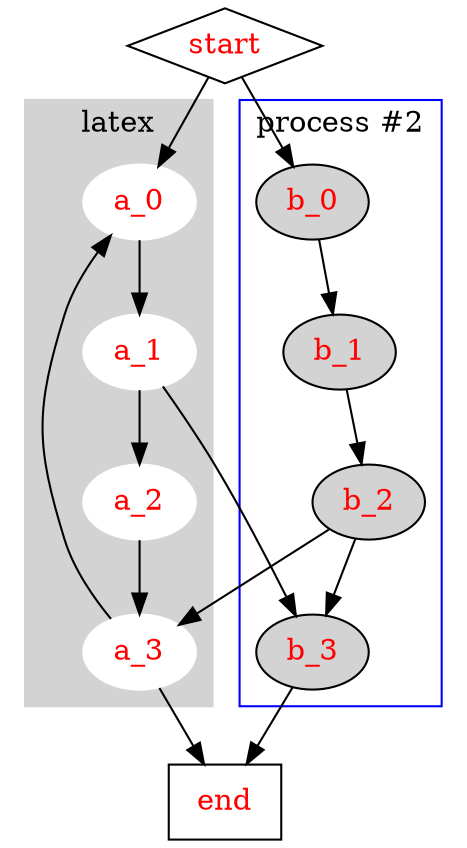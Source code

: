 digraph G {
node [fontcolor=red];
subgraph cluster0 {
node [style=filled,color=white, texmode=math];
style=filled;
color=lightgrey;
a_0 -> a_1 -> a_2 -> a_3;
label="latex";
texlbl="\LaTeX";
}
subgraph cluster1 {
node [style=filled, texmode=math, fontcolor=red];
b_0 -> b_1 -> b_2 -> b_3;
label = "process #2";
color=blue
}
start -> a_0;
start -> b_0;
a_1 -> b_3;
b_2 -> a_3;
a_3 -> a_0;
a_3 -> end;
b_3 -> end;
start [shape=diamond, texlbl="${\frac{\sqrt{\gamma+\beta}}{x^2+y^2}}$"];
end [shape=box];
}
